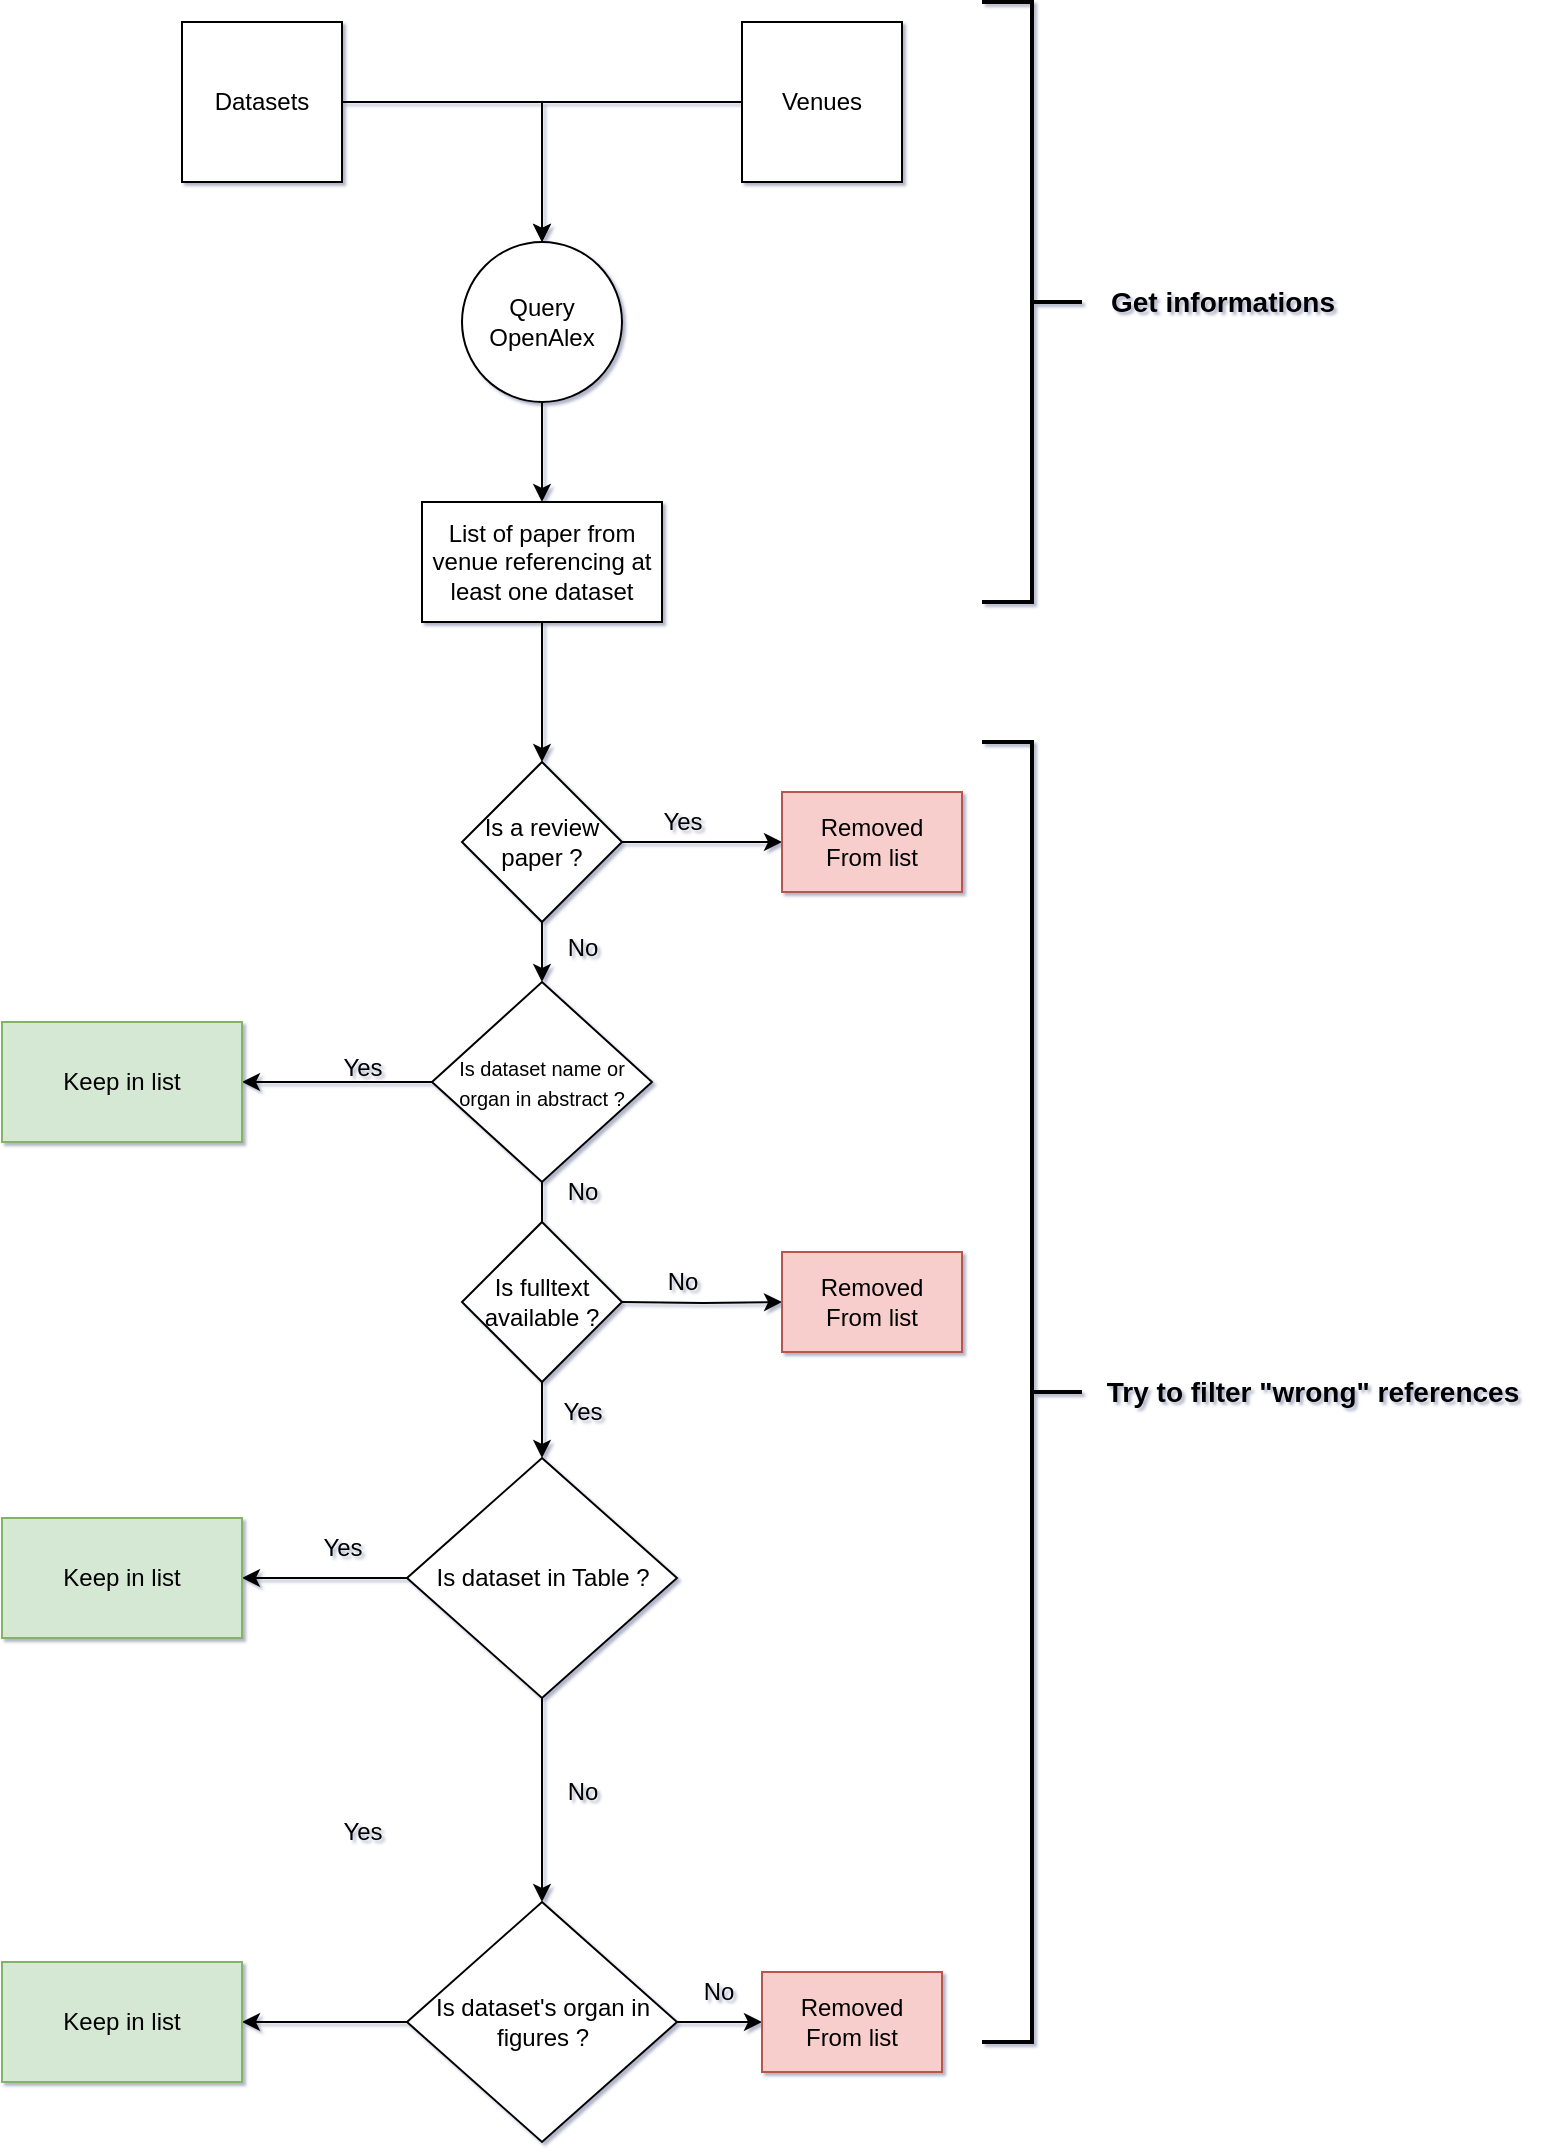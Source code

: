 <mxfile version="21.2.1" type="device">
  <diagram name="Page-1" id="aHGDaPepbON8cf0uI-i8">
    <mxGraphModel dx="1360" dy="843" grid="1" gridSize="10" guides="1" tooltips="1" connect="1" arrows="1" fold="1" page="1" pageScale="1" pageWidth="827" pageHeight="1169" background="#FFFFFF" math="0" shadow="1">
      <root>
        <mxCell id="0" />
        <mxCell id="1" parent="0" />
        <mxCell id="gIobsl6rH0Z72KeZ4NyF-9" value="" style="edgeStyle=orthogonalEdgeStyle;rounded=0;orthogonalLoop=1;jettySize=auto;html=1;" edge="1" parent="1" source="gIobsl6rH0Z72KeZ4NyF-1" target="gIobsl6rH0Z72KeZ4NyF-7">
          <mxGeometry relative="1" as="geometry" />
        </mxCell>
        <mxCell id="gIobsl6rH0Z72KeZ4NyF-1" value="Venues" style="whiteSpace=wrap;html=1;aspect=fixed;" vertex="1" parent="1">
          <mxGeometry x="560" y="70" width="80" height="80" as="geometry" />
        </mxCell>
        <mxCell id="gIobsl6rH0Z72KeZ4NyF-8" value="" style="edgeStyle=orthogonalEdgeStyle;rounded=0;orthogonalLoop=1;jettySize=auto;html=1;" edge="1" parent="1" source="gIobsl6rH0Z72KeZ4NyF-2" target="gIobsl6rH0Z72KeZ4NyF-7">
          <mxGeometry relative="1" as="geometry" />
        </mxCell>
        <mxCell id="gIobsl6rH0Z72KeZ4NyF-2" value="Datasets" style="whiteSpace=wrap;html=1;aspect=fixed;" vertex="1" parent="1">
          <mxGeometry x="280" y="70" width="80" height="80" as="geometry" />
        </mxCell>
        <mxCell id="gIobsl6rH0Z72KeZ4NyF-11" value="" style="edgeStyle=orthogonalEdgeStyle;rounded=0;orthogonalLoop=1;jettySize=auto;html=1;entryX=0.5;entryY=0;entryDx=0;entryDy=0;" edge="1" parent="1" source="gIobsl6rH0Z72KeZ4NyF-7" target="gIobsl6rH0Z72KeZ4NyF-14">
          <mxGeometry relative="1" as="geometry">
            <mxPoint x="475" y="360" as="targetPoint" />
          </mxGeometry>
        </mxCell>
        <mxCell id="gIobsl6rH0Z72KeZ4NyF-7" value="Query&lt;br&gt;OpenAlex" style="ellipse;whiteSpace=wrap;html=1;" vertex="1" parent="1">
          <mxGeometry x="420" y="180" width="80" height="80" as="geometry" />
        </mxCell>
        <mxCell id="gIobsl6rH0Z72KeZ4NyF-16" value="" style="edgeStyle=orthogonalEdgeStyle;rounded=0;orthogonalLoop=1;jettySize=auto;html=1;entryX=0.5;entryY=0;entryDx=0;entryDy=0;" edge="1" parent="1" source="gIobsl6rH0Z72KeZ4NyF-14" target="gIobsl6rH0Z72KeZ4NyF-17">
          <mxGeometry relative="1" as="geometry">
            <mxPoint x="460" y="430" as="targetPoint" />
          </mxGeometry>
        </mxCell>
        <mxCell id="gIobsl6rH0Z72KeZ4NyF-14" value="List of paper from venue referencing at least one dataset" style="rounded=0;whiteSpace=wrap;html=1;" vertex="1" parent="1">
          <mxGeometry x="400" y="310" width="120" height="60" as="geometry" />
        </mxCell>
        <mxCell id="gIobsl6rH0Z72KeZ4NyF-19" value="" style="edgeStyle=orthogonalEdgeStyle;rounded=0;orthogonalLoop=1;jettySize=auto;html=1;entryX=0;entryY=0.5;entryDx=0;entryDy=0;" edge="1" parent="1" source="gIobsl6rH0Z72KeZ4NyF-17" target="gIobsl6rH0Z72KeZ4NyF-21">
          <mxGeometry relative="1" as="geometry">
            <mxPoint x="560" y="480" as="targetPoint" />
          </mxGeometry>
        </mxCell>
        <mxCell id="gIobsl6rH0Z72KeZ4NyF-25" value="" style="edgeStyle=orthogonalEdgeStyle;rounded=0;orthogonalLoop=1;jettySize=auto;html=1;" edge="1" parent="1" source="gIobsl6rH0Z72KeZ4NyF-17" target="gIobsl6rH0Z72KeZ4NyF-24">
          <mxGeometry relative="1" as="geometry" />
        </mxCell>
        <mxCell id="gIobsl6rH0Z72KeZ4NyF-17" value="Is a review paper ?" style="rhombus;whiteSpace=wrap;html=1;" vertex="1" parent="1">
          <mxGeometry x="420" y="440" width="80" height="80" as="geometry" />
        </mxCell>
        <mxCell id="gIobsl6rH0Z72KeZ4NyF-20" value="Yes" style="text;html=1;align=center;verticalAlign=middle;resizable=0;points=[];autosize=1;strokeColor=none;fillColor=none;" vertex="1" parent="1">
          <mxGeometry x="510" y="455" width="40" height="30" as="geometry" />
        </mxCell>
        <mxCell id="gIobsl6rH0Z72KeZ4NyF-21" value="Removed&lt;br&gt;From list" style="whiteSpace=wrap;html=1;fillColor=#f8cecc;strokeColor=#b85450;" vertex="1" parent="1">
          <mxGeometry x="580" y="455" width="90" height="50" as="geometry" />
        </mxCell>
        <mxCell id="gIobsl6rH0Z72KeZ4NyF-27" value="" style="edgeStyle=orthogonalEdgeStyle;rounded=0;orthogonalLoop=1;jettySize=auto;html=1;" edge="1" parent="1" source="gIobsl6rH0Z72KeZ4NyF-24" target="gIobsl6rH0Z72KeZ4NyF-26">
          <mxGeometry relative="1" as="geometry" />
        </mxCell>
        <mxCell id="gIobsl6rH0Z72KeZ4NyF-29" value="" style="edgeStyle=orthogonalEdgeStyle;rounded=0;orthogonalLoop=1;jettySize=auto;html=1;entryX=1;entryY=0.5;entryDx=0;entryDy=0;" edge="1" parent="1" source="gIobsl6rH0Z72KeZ4NyF-24" target="gIobsl6rH0Z72KeZ4NyF-50">
          <mxGeometry relative="1" as="geometry">
            <mxPoint x="330" y="600" as="targetPoint" />
          </mxGeometry>
        </mxCell>
        <mxCell id="gIobsl6rH0Z72KeZ4NyF-24" value="&lt;font style=&quot;font-size: 10px;&quot;&gt;Is dataset name or organ in abstract ?&lt;/font&gt;" style="rhombus;whiteSpace=wrap;html=1;" vertex="1" parent="1">
          <mxGeometry x="405" y="550" width="110" height="100" as="geometry" />
        </mxCell>
        <mxCell id="gIobsl6rH0Z72KeZ4NyF-31" value="" style="edgeStyle=orthogonalEdgeStyle;rounded=0;orthogonalLoop=1;jettySize=auto;html=1;exitX=0;exitY=0.5;exitDx=0;exitDy=0;entryX=1;entryY=0.5;entryDx=0;entryDy=0;" edge="1" parent="1" source="gIobsl6rH0Z72KeZ4NyF-26" target="gIobsl6rH0Z72KeZ4NyF-51">
          <mxGeometry relative="1" as="geometry">
            <mxPoint x="340" y="775" as="sourcePoint" />
            <mxPoint x="330" y="790" as="targetPoint" />
          </mxGeometry>
        </mxCell>
        <mxCell id="gIobsl6rH0Z72KeZ4NyF-39" value="" style="edgeStyle=orthogonalEdgeStyle;rounded=0;orthogonalLoop=1;jettySize=auto;html=1;" edge="1" parent="1" source="gIobsl6rH0Z72KeZ4NyF-26" target="gIobsl6rH0Z72KeZ4NyF-38">
          <mxGeometry relative="1" as="geometry" />
        </mxCell>
        <mxCell id="gIobsl6rH0Z72KeZ4NyF-26" value="Is dataset in Table ?" style="rhombus;whiteSpace=wrap;html=1;" vertex="1" parent="1">
          <mxGeometry x="392.5" y="788" width="135" height="120" as="geometry" />
        </mxCell>
        <mxCell id="gIobsl6rH0Z72KeZ4NyF-32" value="Yes" style="text;html=1;align=center;verticalAlign=middle;resizable=0;points=[];autosize=1;strokeColor=none;fillColor=none;" vertex="1" parent="1">
          <mxGeometry x="350" y="578" width="40" height="30" as="geometry" />
        </mxCell>
        <mxCell id="gIobsl6rH0Z72KeZ4NyF-35" value="No" style="text;html=1;align=center;verticalAlign=middle;resizable=0;points=[];autosize=1;strokeColor=none;fillColor=none;" vertex="1" parent="1">
          <mxGeometry x="460" y="518" width="40" height="30" as="geometry" />
        </mxCell>
        <mxCell id="gIobsl6rH0Z72KeZ4NyF-36" value="No" style="text;html=1;align=center;verticalAlign=middle;resizable=0;points=[];autosize=1;strokeColor=none;fillColor=none;" vertex="1" parent="1">
          <mxGeometry x="460" y="640" width="40" height="30" as="geometry" />
        </mxCell>
        <mxCell id="gIobsl6rH0Z72KeZ4NyF-37" value="Yes" style="text;html=1;align=center;verticalAlign=middle;resizable=0;points=[];autosize=1;strokeColor=none;fillColor=none;" vertex="1" parent="1">
          <mxGeometry x="340" y="818" width="40" height="30" as="geometry" />
        </mxCell>
        <mxCell id="gIobsl6rH0Z72KeZ4NyF-41" value="" style="edgeStyle=orthogonalEdgeStyle;rounded=0;orthogonalLoop=1;jettySize=auto;html=1;entryX=1;entryY=0.5;entryDx=0;entryDy=0;" edge="1" parent="1" source="gIobsl6rH0Z72KeZ4NyF-38" target="gIobsl6rH0Z72KeZ4NyF-52">
          <mxGeometry relative="1" as="geometry">
            <mxPoint x="330" y="990" as="targetPoint" />
          </mxGeometry>
        </mxCell>
        <mxCell id="gIobsl6rH0Z72KeZ4NyF-44" value="" style="edgeStyle=orthogonalEdgeStyle;rounded=0;orthogonalLoop=1;jettySize=auto;html=1;" edge="1" parent="1" source="gIobsl6rH0Z72KeZ4NyF-38" target="gIobsl6rH0Z72KeZ4NyF-43">
          <mxGeometry relative="1" as="geometry" />
        </mxCell>
        <mxCell id="gIobsl6rH0Z72KeZ4NyF-38" value="Is dataset&#39;s organ in figures ?" style="rhombus;whiteSpace=wrap;html=1;" vertex="1" parent="1">
          <mxGeometry x="392.5" y="1010" width="135" height="120" as="geometry" />
        </mxCell>
        <mxCell id="gIobsl6rH0Z72KeZ4NyF-42" value="No" style="text;html=1;align=center;verticalAlign=middle;resizable=0;points=[];autosize=1;strokeColor=none;fillColor=none;" vertex="1" parent="1">
          <mxGeometry x="460" y="940" width="40" height="30" as="geometry" />
        </mxCell>
        <mxCell id="gIobsl6rH0Z72KeZ4NyF-43" value="Removed &lt;br&gt;From list" style="whiteSpace=wrap;html=1;fillColor=#f8cecc;strokeColor=#b85450;" vertex="1" parent="1">
          <mxGeometry x="570" y="1045" width="90" height="50" as="geometry" />
        </mxCell>
        <mxCell id="gIobsl6rH0Z72KeZ4NyF-45" value="Yes" style="text;html=1;align=center;verticalAlign=middle;resizable=0;points=[];autosize=1;strokeColor=none;fillColor=none;" vertex="1" parent="1">
          <mxGeometry x="350" y="960" width="40" height="30" as="geometry" />
        </mxCell>
        <mxCell id="gIobsl6rH0Z72KeZ4NyF-48" value="No" style="text;html=1;align=center;verticalAlign=middle;resizable=0;points=[];autosize=1;strokeColor=none;fillColor=none;" vertex="1" parent="1">
          <mxGeometry x="527.5" y="1040" width="40" height="30" as="geometry" />
        </mxCell>
        <mxCell id="gIobsl6rH0Z72KeZ4NyF-50" value="Keep in list" style="whiteSpace=wrap;html=1;fillColor=#d5e8d4;strokeColor=#82b366;" vertex="1" parent="1">
          <mxGeometry x="190" y="570" width="120" height="60" as="geometry" />
        </mxCell>
        <mxCell id="gIobsl6rH0Z72KeZ4NyF-51" value="Keep in list" style="whiteSpace=wrap;html=1;fillColor=#d5e8d4;strokeColor=#82b366;" vertex="1" parent="1">
          <mxGeometry x="190" y="818" width="120" height="60" as="geometry" />
        </mxCell>
        <mxCell id="gIobsl6rH0Z72KeZ4NyF-52" value="Keep in list" style="whiteSpace=wrap;html=1;fillColor=#d5e8d4;strokeColor=#82b366;" vertex="1" parent="1">
          <mxGeometry x="190" y="1040" width="120" height="60" as="geometry" />
        </mxCell>
        <mxCell id="gIobsl6rH0Z72KeZ4NyF-54" value="" style="strokeWidth=2;html=1;shape=mxgraph.flowchart.annotation_2;align=left;labelPosition=right;pointerEvents=1;direction=west;" vertex="1" parent="1">
          <mxGeometry x="680" y="60" width="50" height="300" as="geometry" />
        </mxCell>
        <mxCell id="gIobsl6rH0Z72KeZ4NyF-55" value="&lt;font style=&quot;font-size: 14px;&quot;&gt;&lt;b&gt;Get informations&lt;/b&gt;&lt;/font&gt;" style="text;html=1;align=center;verticalAlign=middle;resizable=0;points=[];autosize=1;strokeColor=none;fillColor=none;" vertex="1" parent="1">
          <mxGeometry x="730" y="195" width="140" height="30" as="geometry" />
        </mxCell>
        <mxCell id="gIobsl6rH0Z72KeZ4NyF-56" value="" style="strokeWidth=2;html=1;shape=mxgraph.flowchart.annotation_2;align=left;labelPosition=right;pointerEvents=1;direction=west;" vertex="1" parent="1">
          <mxGeometry x="680" y="430" width="50" height="650" as="geometry" />
        </mxCell>
        <mxCell id="gIobsl6rH0Z72KeZ4NyF-57" value="&lt;b&gt;&lt;font style=&quot;font-size: 14px;&quot;&gt;Try to filter &quot;wrong&quot; references&lt;/font&gt;&lt;/b&gt;" style="text;html=1;align=center;verticalAlign=middle;resizable=0;points=[];autosize=1;strokeColor=none;fillColor=none;" vertex="1" parent="1">
          <mxGeometry x="730" y="740" width="230" height="30" as="geometry" />
        </mxCell>
        <mxCell id="gIobsl6rH0Z72KeZ4NyF-58" value="Is fulltext available ?" style="rhombus;whiteSpace=wrap;html=1;" vertex="1" parent="1">
          <mxGeometry x="420" y="670" width="80" height="80" as="geometry" />
        </mxCell>
        <mxCell id="gIobsl6rH0Z72KeZ4NyF-59" value="" style="edgeStyle=orthogonalEdgeStyle;rounded=0;orthogonalLoop=1;jettySize=auto;html=1;entryX=0;entryY=0.5;entryDx=0;entryDy=0;" edge="1" parent="1" target="gIobsl6rH0Z72KeZ4NyF-61">
          <mxGeometry relative="1" as="geometry">
            <mxPoint x="500" y="710" as="sourcePoint" />
            <mxPoint x="560" y="710" as="targetPoint" />
          </mxGeometry>
        </mxCell>
        <mxCell id="gIobsl6rH0Z72KeZ4NyF-60" value="No" style="text;html=1;align=center;verticalAlign=middle;resizable=0;points=[];autosize=1;strokeColor=none;fillColor=none;" vertex="1" parent="1">
          <mxGeometry x="510" y="685" width="40" height="30" as="geometry" />
        </mxCell>
        <mxCell id="gIobsl6rH0Z72KeZ4NyF-61" value="Removed&lt;br&gt;From list" style="whiteSpace=wrap;html=1;fillColor=#f8cecc;strokeColor=#b85450;" vertex="1" parent="1">
          <mxGeometry x="580" y="685" width="90" height="50" as="geometry" />
        </mxCell>
        <mxCell id="gIobsl6rH0Z72KeZ4NyF-62" value="Yes" style="text;html=1;align=center;verticalAlign=middle;resizable=0;points=[];autosize=1;strokeColor=none;fillColor=none;" vertex="1" parent="1">
          <mxGeometry x="460" y="750" width="40" height="30" as="geometry" />
        </mxCell>
      </root>
    </mxGraphModel>
  </diagram>
</mxfile>
